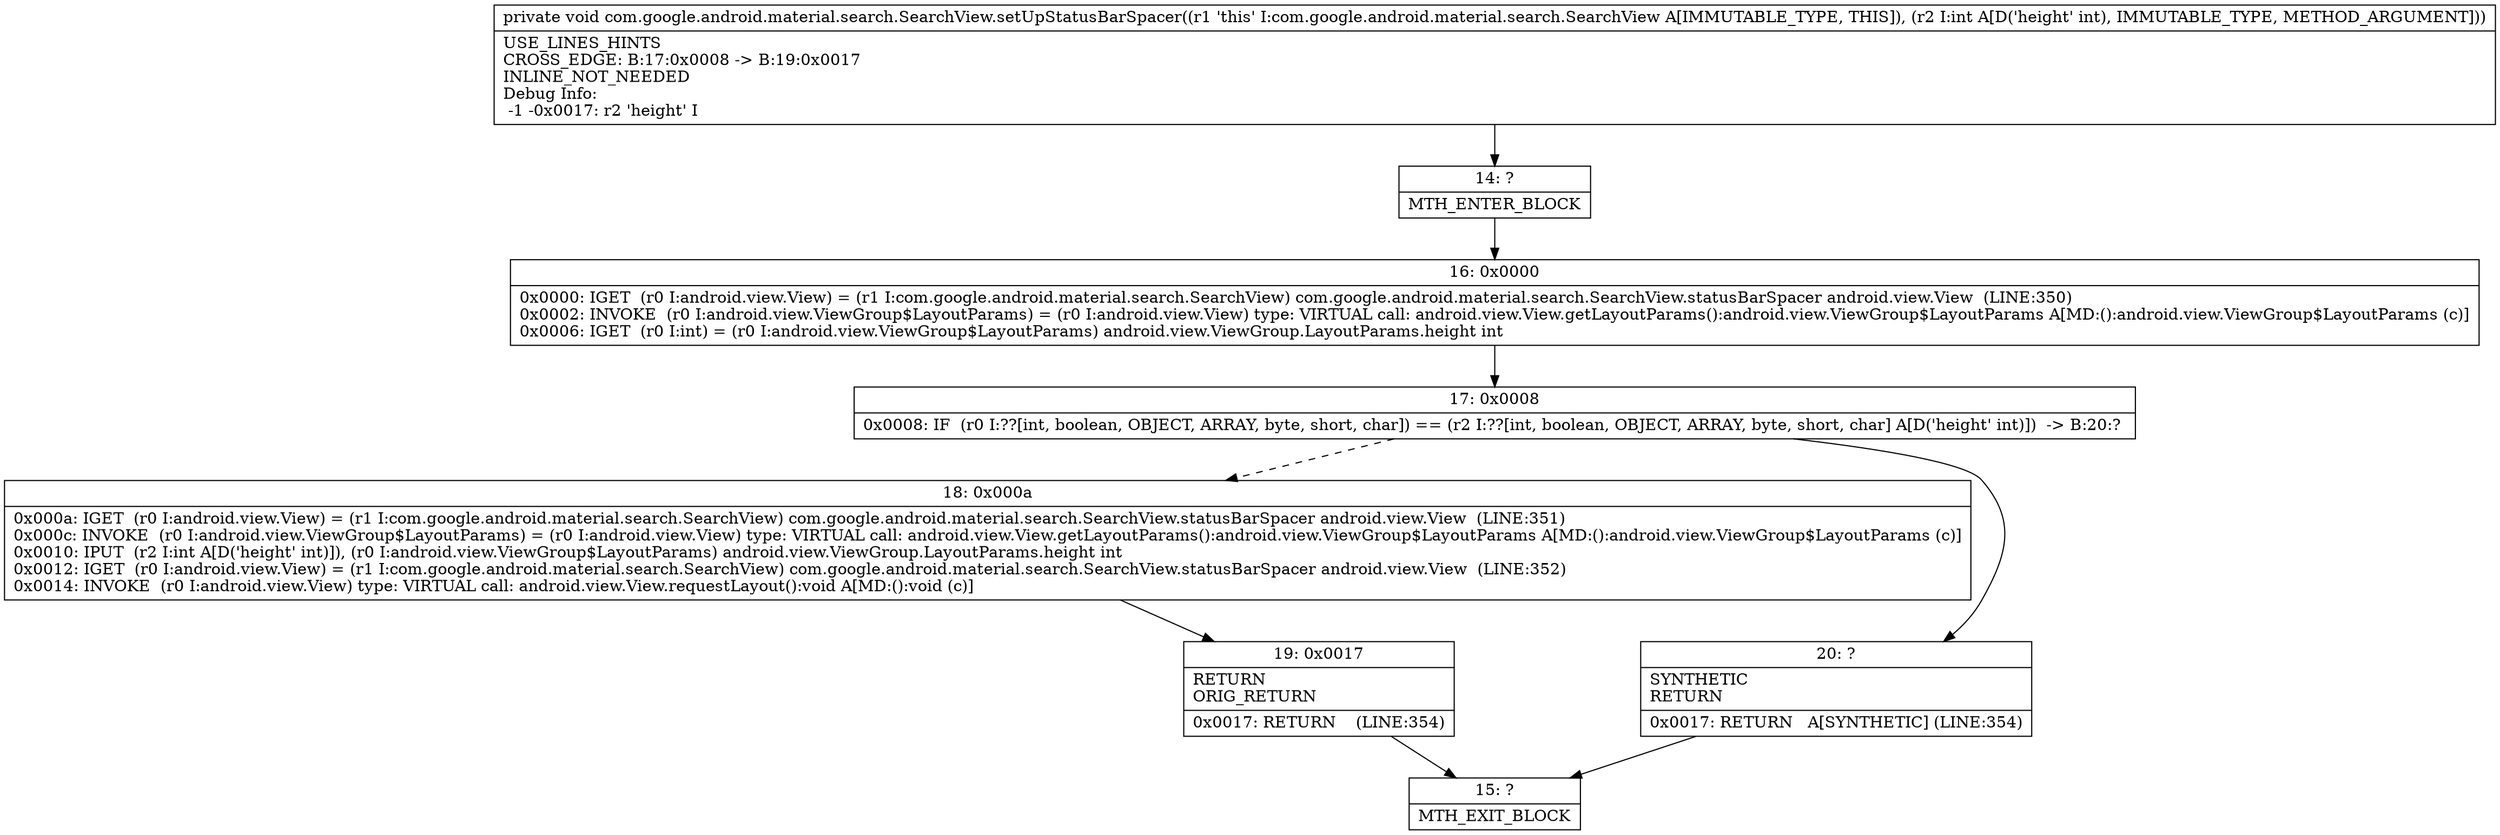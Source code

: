 digraph "CFG forcom.google.android.material.search.SearchView.setUpStatusBarSpacer(I)V" {
Node_14 [shape=record,label="{14\:\ ?|MTH_ENTER_BLOCK\l}"];
Node_16 [shape=record,label="{16\:\ 0x0000|0x0000: IGET  (r0 I:android.view.View) = (r1 I:com.google.android.material.search.SearchView) com.google.android.material.search.SearchView.statusBarSpacer android.view.View  (LINE:350)\l0x0002: INVOKE  (r0 I:android.view.ViewGroup$LayoutParams) = (r0 I:android.view.View) type: VIRTUAL call: android.view.View.getLayoutParams():android.view.ViewGroup$LayoutParams A[MD:():android.view.ViewGroup$LayoutParams (c)]\l0x0006: IGET  (r0 I:int) = (r0 I:android.view.ViewGroup$LayoutParams) android.view.ViewGroup.LayoutParams.height int \l}"];
Node_17 [shape=record,label="{17\:\ 0x0008|0x0008: IF  (r0 I:??[int, boolean, OBJECT, ARRAY, byte, short, char]) == (r2 I:??[int, boolean, OBJECT, ARRAY, byte, short, char] A[D('height' int)])  \-\> B:20:? \l}"];
Node_18 [shape=record,label="{18\:\ 0x000a|0x000a: IGET  (r0 I:android.view.View) = (r1 I:com.google.android.material.search.SearchView) com.google.android.material.search.SearchView.statusBarSpacer android.view.View  (LINE:351)\l0x000c: INVOKE  (r0 I:android.view.ViewGroup$LayoutParams) = (r0 I:android.view.View) type: VIRTUAL call: android.view.View.getLayoutParams():android.view.ViewGroup$LayoutParams A[MD:():android.view.ViewGroup$LayoutParams (c)]\l0x0010: IPUT  (r2 I:int A[D('height' int)]), (r0 I:android.view.ViewGroup$LayoutParams) android.view.ViewGroup.LayoutParams.height int \l0x0012: IGET  (r0 I:android.view.View) = (r1 I:com.google.android.material.search.SearchView) com.google.android.material.search.SearchView.statusBarSpacer android.view.View  (LINE:352)\l0x0014: INVOKE  (r0 I:android.view.View) type: VIRTUAL call: android.view.View.requestLayout():void A[MD:():void (c)]\l}"];
Node_19 [shape=record,label="{19\:\ 0x0017|RETURN\lORIG_RETURN\l|0x0017: RETURN    (LINE:354)\l}"];
Node_15 [shape=record,label="{15\:\ ?|MTH_EXIT_BLOCK\l}"];
Node_20 [shape=record,label="{20\:\ ?|SYNTHETIC\lRETURN\l|0x0017: RETURN   A[SYNTHETIC] (LINE:354)\l}"];
MethodNode[shape=record,label="{private void com.google.android.material.search.SearchView.setUpStatusBarSpacer((r1 'this' I:com.google.android.material.search.SearchView A[IMMUTABLE_TYPE, THIS]), (r2 I:int A[D('height' int), IMMUTABLE_TYPE, METHOD_ARGUMENT]))  | USE_LINES_HINTS\lCROSS_EDGE: B:17:0x0008 \-\> B:19:0x0017\lINLINE_NOT_NEEDED\lDebug Info:\l  \-1 \-0x0017: r2 'height' I\l}"];
MethodNode -> Node_14;Node_14 -> Node_16;
Node_16 -> Node_17;
Node_17 -> Node_18[style=dashed];
Node_17 -> Node_20;
Node_18 -> Node_19;
Node_19 -> Node_15;
Node_20 -> Node_15;
}

